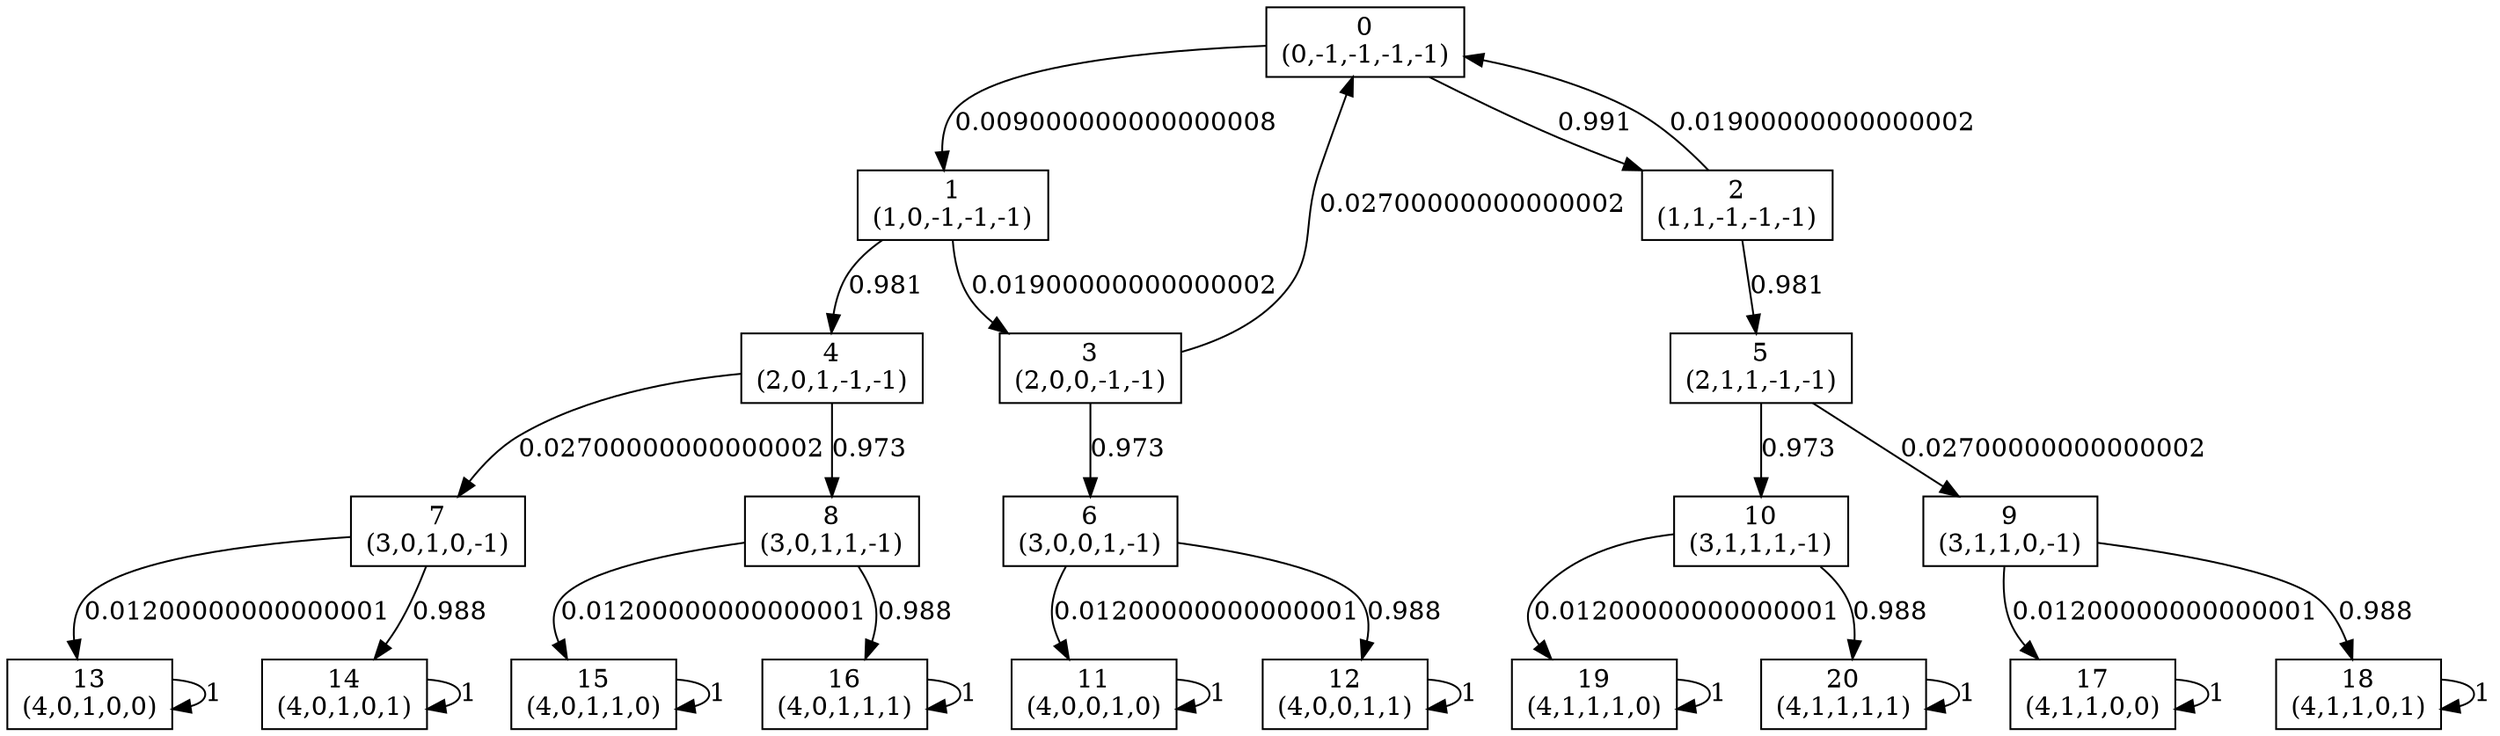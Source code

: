 digraph P {
node [shape=box];
0 -> 1 [ label="0.009000000000000008" ];
0 -> 2 [ label="0.991" ];
1 -> 3 [ label="0.01900000000000002" ];
1 -> 4 [ label="0.981" ];
2 -> 0 [ label="0.01900000000000002" ];
2 -> 5 [ label="0.981" ];
3 -> 0 [ label="0.02700000000000002" ];
3 -> 6 [ label="0.973" ];
4 -> 7 [ label="0.02700000000000002" ];
4 -> 8 [ label="0.973" ];
5 -> 9 [ label="0.02700000000000002" ];
5 -> 10 [ label="0.973" ];
6 -> 11 [ label="0.01200000000000001" ];
6 -> 12 [ label="0.988" ];
7 -> 13 [ label="0.01200000000000001" ];
7 -> 14 [ label="0.988" ];
8 -> 15 [ label="0.01200000000000001" ];
8 -> 16 [ label="0.988" ];
9 -> 17 [ label="0.01200000000000001" ];
9 -> 18 [ label="0.988" ];
10 -> 19 [ label="0.01200000000000001" ];
10 -> 20 [ label="0.988" ];
11 -> 11 [ label="1" ];
12 -> 12 [ label="1" ];
13 -> 13 [ label="1" ];
14 -> 14 [ label="1" ];
15 -> 15 [ label="1" ];
16 -> 16 [ label="1" ];
17 -> 17 [ label="1" ];
18 -> 18 [ label="1" ];
19 -> 19 [ label="1" ];
20 -> 20 [ label="1" ];
0 [label="0\n(0,-1,-1,-1,-1)"];
1 [label="1\n(1,0,-1,-1,-1)"];
2 [label="2\n(1,1,-1,-1,-1)"];
3 [label="3\n(2,0,0,-1,-1)"];
4 [label="4\n(2,0,1,-1,-1)"];
5 [label="5\n(2,1,1,-1,-1)"];
6 [label="6\n(3,0,0,1,-1)"];
7 [label="7\n(3,0,1,0,-1)"];
8 [label="8\n(3,0,1,1,-1)"];
9 [label="9\n(3,1,1,0,-1)"];
10 [label="10\n(3,1,1,1,-1)"];
11 [label="11\n(4,0,0,1,0)"];
12 [label="12\n(4,0,0,1,1)"];
13 [label="13\n(4,0,1,0,0)"];
14 [label="14\n(4,0,1,0,1)"];
15 [label="15\n(4,0,1,1,0)"];
16 [label="16\n(4,0,1,1,1)"];
17 [label="17\n(4,1,1,0,0)"];
18 [label="18\n(4,1,1,0,1)"];
19 [label="19\n(4,1,1,1,0)"];
20 [label="20\n(4,1,1,1,1)"];
}
